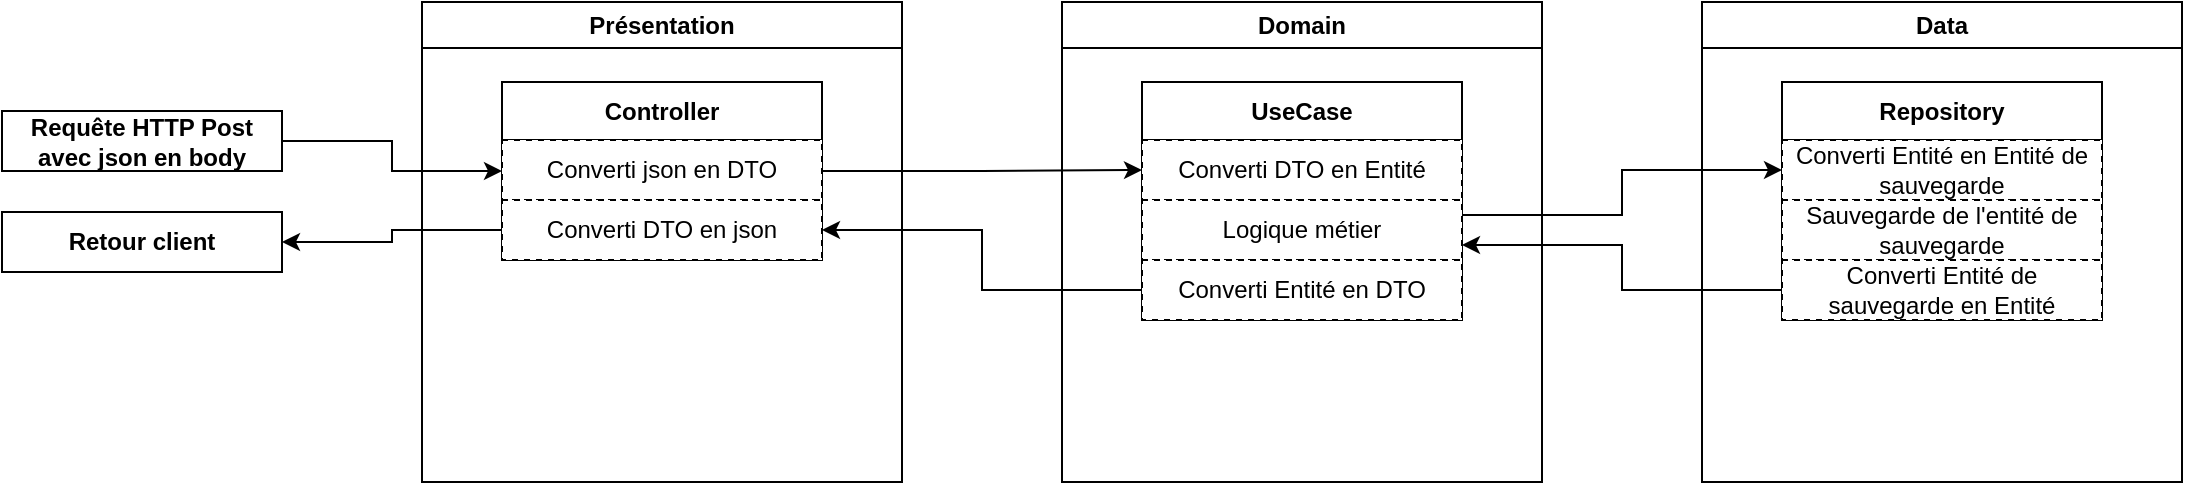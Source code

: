 <mxfile version="24.7.17" pages="2">
  <diagram name="Page-1" id="CaXkXUvOBg7vX2cqOLv2">
    <mxGraphModel dx="1195" dy="756" grid="1" gridSize="10" guides="1" tooltips="1" connect="1" arrows="1" fold="1" page="1" pageScale="1" pageWidth="1169" pageHeight="827" math="0" shadow="0">
      <root>
        <mxCell id="0" />
        <mxCell id="1" parent="0" />
        <mxCell id="g9Ufnjew2kcysCVe8RVA-1" value="Présentation" style="swimlane;whiteSpace=wrap;html=1;" vertex="1" parent="1">
          <mxGeometry x="240" y="40" width="240" height="240" as="geometry" />
        </mxCell>
        <mxCell id="g9Ufnjew2kcysCVe8RVA-4" value="Controller" style="swimlane;fontStyle=1;align=center;verticalAlign=middle;childLayout=stackLayout;horizontal=1;startSize=29;horizontalStack=0;resizeParent=1;resizeParentMax=0;resizeLast=0;collapsible=0;marginBottom=0;html=1;whiteSpace=wrap;" vertex="1" parent="g9Ufnjew2kcysCVe8RVA-1">
          <mxGeometry x="40" y="40" width="160" height="89" as="geometry" />
        </mxCell>
        <mxCell id="g9Ufnjew2kcysCVe8RVA-18" value="Converti json en DTO" style="fontStyle=0;dashed=1;html=1;whiteSpace=wrap;" vertex="1" parent="g9Ufnjew2kcysCVe8RVA-4">
          <mxGeometry y="29" width="160" height="30" as="geometry" />
        </mxCell>
        <mxCell id="g9Ufnjew2kcysCVe8RVA-30" value="Converti DTO en json" style="fontStyle=0;dashed=1;html=1;whiteSpace=wrap;" vertex="1" parent="g9Ufnjew2kcysCVe8RVA-4">
          <mxGeometry y="59" width="160" height="30" as="geometry" />
        </mxCell>
        <mxCell id="g9Ufnjew2kcysCVe8RVA-2" value="Domain&lt;span style=&quot;color: rgba(0, 0, 0, 0); font-family: monospace; font-size: 0px; font-weight: 400; text-align: start; text-wrap: nowrap;&quot;&gt;%3CmxGraphModel%3E%3Croot%3E%3CmxCell%20id%3D%220%22%2F%3E%3CmxCell%20id%3D%221%22%20parent%3D%220%22%2F%3E%3CmxCell%20id%3D%222%22%20value%3D%22Pr%C3%A9sentation%22%20style%3D%22swimlane%3BwhiteSpace%3Dwrap%3Bhtml%3D1%3B%22%20vertex%3D%221%22%20parent%3D%221%22%3E%3CmxGeometry%20x%3D%2240%22%20y%3D%2240%22%20width%3D%22200%22%20height%3D%22200%22%20as%3D%22geometry%22%2F%3E%3C%2FmxCell%3E%3C%2Froot%3E%3C%2FmxGraphModel%3E&lt;/span&gt;" style="swimlane;whiteSpace=wrap;html=1;" vertex="1" parent="1">
          <mxGeometry x="560" y="40" width="240" height="240" as="geometry" />
        </mxCell>
        <mxCell id="g9Ufnjew2kcysCVe8RVA-12" value="UseCase" style="swimlane;fontStyle=1;align=center;verticalAlign=middle;childLayout=stackLayout;horizontal=1;startSize=29;horizontalStack=0;resizeParent=1;resizeParentMax=0;resizeLast=0;collapsible=0;marginBottom=0;html=1;whiteSpace=wrap;" vertex="1" parent="g9Ufnjew2kcysCVe8RVA-2">
          <mxGeometry x="40" y="40" width="160" height="119" as="geometry" />
        </mxCell>
        <mxCell id="g9Ufnjew2kcysCVe8RVA-19" value="Converti DTO en Entité" style="fontStyle=0;dashed=1;html=1;whiteSpace=wrap;" vertex="1" parent="g9Ufnjew2kcysCVe8RVA-12">
          <mxGeometry y="29" width="160" height="30" as="geometry" />
        </mxCell>
        <mxCell id="g9Ufnjew2kcysCVe8RVA-20" value="Logique métier" style="fontStyle=0;dashed=1;html=1;whiteSpace=wrap;" vertex="1" parent="g9Ufnjew2kcysCVe8RVA-12">
          <mxGeometry y="59" width="160" height="30" as="geometry" />
        </mxCell>
        <mxCell id="g9Ufnjew2kcysCVe8RVA-28" value="Converti Entité en DTO" style="fontStyle=0;dashed=1;html=1;whiteSpace=wrap;" vertex="1" parent="g9Ufnjew2kcysCVe8RVA-12">
          <mxGeometry y="89" width="160" height="30" as="geometry" />
        </mxCell>
        <mxCell id="g9Ufnjew2kcysCVe8RVA-3" value="Data" style="swimlane;whiteSpace=wrap;html=1;" vertex="1" parent="1">
          <mxGeometry x="880" y="40" width="240" height="240" as="geometry" />
        </mxCell>
        <mxCell id="g9Ufnjew2kcysCVe8RVA-21" value="Repository" style="swimlane;fontStyle=1;align=center;verticalAlign=middle;childLayout=stackLayout;horizontal=1;startSize=29;horizontalStack=0;resizeParent=1;resizeParentMax=0;resizeLast=0;collapsible=0;marginBottom=0;html=1;whiteSpace=wrap;" vertex="1" parent="g9Ufnjew2kcysCVe8RVA-3">
          <mxGeometry x="40" y="40" width="160" height="119" as="geometry" />
        </mxCell>
        <mxCell id="g9Ufnjew2kcysCVe8RVA-22" value="Converti Entité en Entité de sauvegarde" style="fontStyle=0;dashed=1;html=1;whiteSpace=wrap;" vertex="1" parent="g9Ufnjew2kcysCVe8RVA-21">
          <mxGeometry y="29" width="160" height="30" as="geometry" />
        </mxCell>
        <mxCell id="g9Ufnjew2kcysCVe8RVA-23" value="Sauvegarde de l&#39;entité de sauvegarde" style="fontStyle=0;dashed=1;html=1;whiteSpace=wrap;" vertex="1" parent="g9Ufnjew2kcysCVe8RVA-21">
          <mxGeometry y="59" width="160" height="30" as="geometry" />
        </mxCell>
        <mxCell id="g9Ufnjew2kcysCVe8RVA-26" value="Converti Entité de sauvegarde en Entité" style="fontStyle=0;dashed=1;html=1;whiteSpace=wrap;" vertex="1" parent="g9Ufnjew2kcysCVe8RVA-21">
          <mxGeometry y="89" width="160" height="30" as="geometry" />
        </mxCell>
        <mxCell id="g9Ufnjew2kcysCVe8RVA-10" style="edgeStyle=orthogonalEdgeStyle;rounded=0;orthogonalLoop=1;jettySize=auto;html=1;exitX=1;exitY=0.5;exitDx=0;exitDy=0;entryX=0;entryY=0.5;entryDx=0;entryDy=0;" edge="1" parent="1" source="g9Ufnjew2kcysCVe8RVA-9" target="g9Ufnjew2kcysCVe8RVA-4">
          <mxGeometry relative="1" as="geometry" />
        </mxCell>
        <mxCell id="g9Ufnjew2kcysCVe8RVA-9" value="Requête HTTP Post avec json en body" style="fontStyle=1;whiteSpace=wrap;html=1;" vertex="1" parent="1">
          <mxGeometry x="30" y="94.5" width="140" height="30" as="geometry" />
        </mxCell>
        <mxCell id="g9Ufnjew2kcysCVe8RVA-24" style="edgeStyle=orthogonalEdgeStyle;rounded=0;orthogonalLoop=1;jettySize=auto;html=1;exitX=1;exitY=0.25;exitDx=0;exitDy=0;" edge="1" parent="1" source="g9Ufnjew2kcysCVe8RVA-20" target="g9Ufnjew2kcysCVe8RVA-22">
          <mxGeometry relative="1" as="geometry" />
        </mxCell>
        <mxCell id="g9Ufnjew2kcysCVe8RVA-29" style="edgeStyle=orthogonalEdgeStyle;rounded=0;orthogonalLoop=1;jettySize=auto;html=1;exitX=0;exitY=0.5;exitDx=0;exitDy=0;entryX=1;entryY=0.75;entryDx=0;entryDy=0;" edge="1" parent="1" source="g9Ufnjew2kcysCVe8RVA-26" target="g9Ufnjew2kcysCVe8RVA-20">
          <mxGeometry relative="1" as="geometry" />
        </mxCell>
        <mxCell id="g9Ufnjew2kcysCVe8RVA-31" style="edgeStyle=orthogonalEdgeStyle;rounded=0;orthogonalLoop=1;jettySize=auto;html=1;exitX=0;exitY=0.5;exitDx=0;exitDy=0;entryX=1;entryY=0.5;entryDx=0;entryDy=0;" edge="1" parent="1" source="g9Ufnjew2kcysCVe8RVA-28" target="g9Ufnjew2kcysCVe8RVA-30">
          <mxGeometry relative="1" as="geometry" />
        </mxCell>
        <mxCell id="g9Ufnjew2kcysCVe8RVA-32" value="Retour client" style="fontStyle=1;whiteSpace=wrap;html=1;" vertex="1" parent="1">
          <mxGeometry x="30" y="145" width="140" height="30" as="geometry" />
        </mxCell>
        <mxCell id="g9Ufnjew2kcysCVe8RVA-33" style="edgeStyle=orthogonalEdgeStyle;rounded=0;orthogonalLoop=1;jettySize=auto;html=1;exitX=0;exitY=0.5;exitDx=0;exitDy=0;entryX=1;entryY=0.5;entryDx=0;entryDy=0;" edge="1" parent="1" source="g9Ufnjew2kcysCVe8RVA-30" target="g9Ufnjew2kcysCVe8RVA-32">
          <mxGeometry relative="1" as="geometry" />
        </mxCell>
        <mxCell id="g9Ufnjew2kcysCVe8RVA-34" style="edgeStyle=orthogonalEdgeStyle;rounded=0;orthogonalLoop=1;jettySize=auto;html=1;exitX=1;exitY=0.5;exitDx=0;exitDy=0;" edge="1" parent="1" source="g9Ufnjew2kcysCVe8RVA-4" target="g9Ufnjew2kcysCVe8RVA-19">
          <mxGeometry relative="1" as="geometry" />
        </mxCell>
      </root>
    </mxGraphModel>
  </diagram>
  <diagram id="WCadWHB7yF45kba1pReo" name="Page-2">
    <mxGraphModel dx="1005" dy="728" grid="1" gridSize="10" guides="1" tooltips="1" connect="1" arrows="1" fold="1" page="1" pageScale="1" pageWidth="1169" pageHeight="827" math="0" shadow="0">
      <root>
        <mxCell id="0" />
        <mxCell id="1" parent="0" />
        <mxCell id="frFIUI72BrHDJWNj_c6a-5" value="RssFeed" style="swimlane;fontStyle=0;childLayout=stackLayout;horizontal=1;startSize=26;fillColor=none;horizontalStack=0;resizeParent=1;resizeParentMax=0;resizeLast=0;collapsible=1;marginBottom=0;whiteSpace=wrap;html=1;" vertex="1" parent="1">
          <mxGeometry x="280" y="200" width="160" height="156" as="geometry" />
        </mxCell>
        <mxCell id="frFIUI72BrHDJWNj_c6a-6" value="+ id: number" style="text;strokeColor=none;fillColor=none;align=left;verticalAlign=top;spacingLeft=4;spacingRight=4;overflow=hidden;rotatable=0;points=[[0,0.5],[1,0.5]];portConstraint=eastwest;whiteSpace=wrap;html=1;" vertex="1" parent="frFIUI72BrHDJWNj_c6a-5">
          <mxGeometry y="26" width="160" height="26" as="geometry" />
        </mxCell>
        <mxCell id="frFIUI72BrHDJWNj_c6a-7" value="+ title: string" style="text;strokeColor=none;fillColor=none;align=left;verticalAlign=top;spacingLeft=4;spacingRight=4;overflow=hidden;rotatable=0;points=[[0,0.5],[1,0.5]];portConstraint=eastwest;whiteSpace=wrap;html=1;" vertex="1" parent="frFIUI72BrHDJWNj_c6a-5">
          <mxGeometry y="52" width="160" height="26" as="geometry" />
        </mxCell>
        <mxCell id="frFIUI72BrHDJWNj_c6a-44" value="+ url: string" style="text;strokeColor=none;fillColor=none;align=left;verticalAlign=top;spacingLeft=4;spacingRight=4;overflow=hidden;rotatable=0;points=[[0,0.5],[1,0.5]];portConstraint=eastwest;whiteSpace=wrap;html=1;" vertex="1" parent="frFIUI72BrHDJWNj_c6a-5">
          <mxGeometry y="78" width="160" height="26" as="geometry" />
        </mxCell>
        <mxCell id="frFIUI72BrHDJWNj_c6a-8" value="+ description?: string" style="text;strokeColor=none;fillColor=none;align=left;verticalAlign=top;spacingLeft=4;spacingRight=4;overflow=hidden;rotatable=0;points=[[0,0.5],[1,0.5]];portConstraint=eastwest;whiteSpace=wrap;html=1;" vertex="1" parent="frFIUI72BrHDJWNj_c6a-5">
          <mxGeometry y="104" width="160" height="26" as="geometry" />
        </mxCell>
        <mxCell id="frFIUI72BrHDJWNj_c6a-9" value="+ collection: Collection" style="text;strokeColor=none;fillColor=none;align=left;verticalAlign=top;spacingLeft=4;spacingRight=4;overflow=hidden;rotatable=0;points=[[0,0.5],[1,0.5]];portConstraint=eastwest;whiteSpace=wrap;html=1;" vertex="1" parent="frFIUI72BrHDJWNj_c6a-5">
          <mxGeometry y="130" width="160" height="26" as="geometry" />
        </mxCell>
        <mxCell id="frFIUI72BrHDJWNj_c6a-15" style="edgeStyle=orthogonalEdgeStyle;rounded=0;orthogonalLoop=1;jettySize=auto;html=1;" edge="1" parent="1" source="frFIUI72BrHDJWNj_c6a-10" target="frFIUI72BrHDJWNj_c6a-9">
          <mxGeometry relative="1" as="geometry" />
        </mxCell>
        <mxCell id="frFIUI72BrHDJWNj_c6a-10" value="Collection" style="swimlane;fontStyle=0;childLayout=stackLayout;horizontal=1;startSize=26;fillColor=none;horizontalStack=0;resizeParent=1;resizeParentMax=0;resizeLast=0;collapsible=1;marginBottom=0;whiteSpace=wrap;html=1;" vertex="1" parent="1">
          <mxGeometry x="40" y="200" width="160" height="104" as="geometry" />
        </mxCell>
        <mxCell id="frFIUI72BrHDJWNj_c6a-11" value="+ id: number" style="text;strokeColor=none;fillColor=none;align=left;verticalAlign=top;spacingLeft=4;spacingRight=4;overflow=hidden;rotatable=0;points=[[0,0.5],[1,0.5]];portConstraint=eastwest;whiteSpace=wrap;html=1;" vertex="1" parent="frFIUI72BrHDJWNj_c6a-10">
          <mxGeometry y="26" width="160" height="26" as="geometry" />
        </mxCell>
        <mxCell id="frFIUI72BrHDJWNj_c6a-12" value="+ name: string" style="text;strokeColor=none;fillColor=none;align=left;verticalAlign=top;spacingLeft=4;spacingRight=4;overflow=hidden;rotatable=0;points=[[0,0.5],[1,0.5]];portConstraint=eastwest;whiteSpace=wrap;html=1;" vertex="1" parent="frFIUI72BrHDJWNj_c6a-10">
          <mxGeometry y="52" width="160" height="26" as="geometry" />
        </mxCell>
        <mxCell id="frFIUI72BrHDJWNj_c6a-13" value="+ description?: string" style="text;strokeColor=none;fillColor=none;align=left;verticalAlign=top;spacingLeft=4;spacingRight=4;overflow=hidden;rotatable=0;points=[[0,0.5],[1,0.5]];portConstraint=eastwest;whiteSpace=wrap;html=1;" vertex="1" parent="frFIUI72BrHDJWNj_c6a-10">
          <mxGeometry y="78" width="160" height="26" as="geometry" />
        </mxCell>
        <mxCell id="frFIUI72BrHDJWNj_c6a-49" style="edgeStyle=orthogonalEdgeStyle;rounded=0;orthogonalLoop=1;jettySize=auto;html=1;" edge="1" parent="1" source="frFIUI72BrHDJWNj_c6a-16" target="frFIUI72BrHDJWNj_c6a-48">
          <mxGeometry relative="1" as="geometry" />
        </mxCell>
        <mxCell id="frFIUI72BrHDJWNj_c6a-16" value="Article" style="swimlane;fontStyle=0;childLayout=stackLayout;horizontal=1;startSize=26;fillColor=none;horizontalStack=0;resizeParent=1;resizeParentMax=0;resizeLast=0;collapsible=1;marginBottom=0;whiteSpace=wrap;html=1;" vertex="1" parent="1">
          <mxGeometry x="520" y="200" width="160" height="338" as="geometry" />
        </mxCell>
        <mxCell id="frFIUI72BrHDJWNj_c6a-17" value="+ id: number" style="text;strokeColor=none;fillColor=none;align=left;verticalAlign=top;spacingLeft=4;spacingRight=4;overflow=hidden;rotatable=0;points=[[0,0.5],[1,0.5]];portConstraint=eastwest;whiteSpace=wrap;html=1;" vertex="1" parent="frFIUI72BrHDJWNj_c6a-16">
          <mxGeometry y="26" width="160" height="26" as="geometry" />
        </mxCell>
        <mxCell id="frFIUI72BrHDJWNj_c6a-18" value="+ title: string" style="text;strokeColor=none;fillColor=none;align=left;verticalAlign=top;spacingLeft=4;spacingRight=4;overflow=hidden;rotatable=0;points=[[0,0.5],[1,0.5]];portConstraint=eastwest;whiteSpace=wrap;html=1;" vertex="1" parent="frFIUI72BrHDJWNj_c6a-16">
          <mxGeometry y="52" width="160" height="26" as="geometry" />
        </mxCell>
        <mxCell id="frFIUI72BrHDJWNj_c6a-19" value="+ link: string" style="text;strokeColor=none;fillColor=none;align=left;verticalAlign=top;spacingLeft=4;spacingRight=4;overflow=hidden;rotatable=0;points=[[0,0.5],[1,0.5]];portConstraint=eastwest;whiteSpace=wrap;html=1;" vertex="1" parent="frFIUI72BrHDJWNj_c6a-16">
          <mxGeometry y="78" width="160" height="26" as="geometry" />
        </mxCell>
        <mxCell id="frFIUI72BrHDJWNj_c6a-46" value="+ description?: string" style="text;strokeColor=none;fillColor=none;align=left;verticalAlign=top;spacingLeft=4;spacingRight=4;overflow=hidden;rotatable=0;points=[[0,0.5],[1,0.5]];portConstraint=eastwest;whiteSpace=wrap;html=1;" vertex="1" parent="frFIUI72BrHDJWNj_c6a-16">
          <mxGeometry y="104" width="160" height="26" as="geometry" />
        </mxCell>
        <mxCell id="frFIUI72BrHDJWNj_c6a-47" value="+ content?: string" style="text;strokeColor=none;fillColor=none;align=left;verticalAlign=top;spacingLeft=4;spacingRight=4;overflow=hidden;rotatable=0;points=[[0,0.5],[1,0.5]];portConstraint=eastwest;whiteSpace=wrap;html=1;" vertex="1" parent="frFIUI72BrHDJWNj_c6a-16">
          <mxGeometry y="130" width="160" height="26" as="geometry" />
        </mxCell>
        <mxCell id="frFIUI72BrHDJWNj_c6a-20" value="+ publicationDate: Date" style="text;strokeColor=none;fillColor=none;align=left;verticalAlign=top;spacingLeft=4;spacingRight=4;overflow=hidden;rotatable=0;points=[[0,0.5],[1,0.5]];portConstraint=eastwest;whiteSpace=wrap;html=1;" vertex="1" parent="frFIUI72BrHDJWNj_c6a-16">
          <mxGeometry y="156" width="160" height="26" as="geometry" />
        </mxCell>
        <mxCell id="frFIUI72BrHDJWNj_c6a-45" value="+ tag: string[]" style="text;strokeColor=none;fillColor=none;align=left;verticalAlign=top;spacingLeft=4;spacingRight=4;overflow=hidden;rotatable=0;points=[[0,0.5],[1,0.5]];portConstraint=eastwest;whiteSpace=wrap;html=1;" vertex="1" parent="frFIUI72BrHDJWNj_c6a-16">
          <mxGeometry y="182" width="160" height="26" as="geometry" />
        </mxCell>
        <mxCell id="frFIUI72BrHDJWNj_c6a-21" value="+ isRead: boolean" style="text;strokeColor=none;fillColor=none;align=left;verticalAlign=top;spacingLeft=4;spacingRight=4;overflow=hidden;rotatable=0;points=[[0,0.5],[1,0.5]];portConstraint=eastwest;whiteSpace=wrap;html=1;" vertex="1" parent="frFIUI72BrHDJWNj_c6a-16">
          <mxGeometry y="208" width="160" height="26" as="geometry" />
        </mxCell>
        <mxCell id="frFIUI72BrHDJWNj_c6a-22" value="+ isFavorite: boolean" style="text;strokeColor=none;fillColor=none;align=left;verticalAlign=top;spacingLeft=4;spacingRight=4;overflow=hidden;rotatable=0;points=[[0,0.5],[1,0.5]];portConstraint=eastwest;whiteSpace=wrap;html=1;" vertex="1" parent="frFIUI72BrHDJWNj_c6a-16">
          <mxGeometry y="234" width="160" height="26" as="geometry" />
        </mxCell>
        <mxCell id="frFIUI72BrHDJWNj_c6a-23" value="+ isArchived: boolean" style="text;strokeColor=none;fillColor=none;align=left;verticalAlign=top;spacingLeft=4;spacingRight=4;overflow=hidden;rotatable=0;points=[[0,0.5],[1,0.5]];portConstraint=eastwest;whiteSpace=wrap;html=1;" vertex="1" parent="frFIUI72BrHDJWNj_c6a-16">
          <mxGeometry y="260" width="160" height="26" as="geometry" />
        </mxCell>
        <mxCell id="frFIUI72BrHDJWNj_c6a-24" value="+ isSaved: boolean" style="text;strokeColor=none;fillColor=none;align=left;verticalAlign=top;spacingLeft=4;spacingRight=4;overflow=hidden;rotatable=0;points=[[0,0.5],[1,0.5]];portConstraint=eastwest;whiteSpace=wrap;html=1;" vertex="1" parent="frFIUI72BrHDJWNj_c6a-16">
          <mxGeometry y="286" width="160" height="26" as="geometry" />
        </mxCell>
        <mxCell id="frFIUI72BrHDJWNj_c6a-26" value="+ feed: RssFeed" style="text;strokeColor=none;fillColor=none;align=left;verticalAlign=top;spacingLeft=4;spacingRight=4;overflow=hidden;rotatable=0;points=[[0,0.5],[1,0.5]];portConstraint=eastwest;whiteSpace=wrap;html=1;" vertex="1" parent="frFIUI72BrHDJWNj_c6a-16">
          <mxGeometry y="312" width="160" height="26" as="geometry" />
        </mxCell>
        <mxCell id="frFIUI72BrHDJWNj_c6a-27" style="edgeStyle=orthogonalEdgeStyle;rounded=0;orthogonalLoop=1;jettySize=auto;html=1;" edge="1" parent="1" source="frFIUI72BrHDJWNj_c6a-5" target="frFIUI72BrHDJWNj_c6a-26">
          <mxGeometry relative="1" as="geometry" />
        </mxCell>
        <mxCell id="frFIUI72BrHDJWNj_c6a-28" value="AIAnalysis" style="swimlane;fontStyle=0;childLayout=stackLayout;horizontal=1;startSize=26;fillColor=none;horizontalStack=0;resizeParent=1;resizeParentMax=0;resizeLast=0;collapsible=1;marginBottom=0;whiteSpace=wrap;html=1;" vertex="1" parent="1">
          <mxGeometry x="760" y="200" width="160" height="182" as="geometry" />
        </mxCell>
        <mxCell id="frFIUI72BrHDJWNj_c6a-29" value="+ id: number" style="text;strokeColor=none;fillColor=none;align=left;verticalAlign=top;spacingLeft=4;spacingRight=4;overflow=hidden;rotatable=0;points=[[0,0.5],[1,0.5]];portConstraint=eastwest;whiteSpace=wrap;html=1;" vertex="1" parent="frFIUI72BrHDJWNj_c6a-28">
          <mxGeometry y="26" width="160" height="26" as="geometry" />
        </mxCell>
        <mxCell id="frFIUI72BrHDJWNj_c6a-48" value="+ article: Article" style="text;strokeColor=none;fillColor=none;align=left;verticalAlign=top;spacingLeft=4;spacingRight=4;overflow=hidden;rotatable=0;points=[[0,0.5],[1,0.5]];portConstraint=eastwest;whiteSpace=wrap;html=1;" vertex="1" parent="frFIUI72BrHDJWNj_c6a-28">
          <mxGeometry y="52" width="160" height="26" as="geometry" />
        </mxCell>
        <mxCell id="frFIUI72BrHDJWNj_c6a-31" value="+ agent: AIAgent" style="text;strokeColor=none;fillColor=none;align=left;verticalAlign=top;spacingLeft=4;spacingRight=4;overflow=hidden;rotatable=0;points=[[0,0.5],[1,0.5]];portConstraint=eastwest;whiteSpace=wrap;html=1;" vertex="1" parent="frFIUI72BrHDJWNj_c6a-28">
          <mxGeometry y="78" width="160" height="26" as="geometry" />
        </mxCell>
        <mxCell id="frFIUI72BrHDJWNj_c6a-32" value="+ isRelevant: boolean" style="text;strokeColor=none;fillColor=none;align=left;verticalAlign=top;spacingLeft=4;spacingRight=4;overflow=hidden;rotatable=0;points=[[0,0.5],[1,0.5]];portConstraint=eastwest;whiteSpace=wrap;html=1;" vertex="1" parent="frFIUI72BrHDJWNj_c6a-28">
          <mxGeometry y="104" width="160" height="26" as="geometry" />
        </mxCell>
        <mxCell id="frFIUI72BrHDJWNj_c6a-33" value="+ recommendation: string[]" style="text;strokeColor=none;fillColor=none;align=left;verticalAlign=top;spacingLeft=4;spacingRight=4;overflow=hidden;rotatable=0;points=[[0,0.5],[1,0.5]];portConstraint=eastwest;whiteSpace=wrap;html=1;" vertex="1" parent="frFIUI72BrHDJWNj_c6a-28">
          <mxGeometry y="130" width="160" height="26" as="geometry" />
        </mxCell>
        <mxCell id="frFIUI72BrHDJWNj_c6a-34" value="+ analysisDate: Date" style="text;strokeColor=none;fillColor=none;align=left;verticalAlign=top;spacingLeft=4;spacingRight=4;overflow=hidden;rotatable=0;points=[[0,0.5],[1,0.5]];portConstraint=eastwest;whiteSpace=wrap;html=1;" vertex="1" parent="frFIUI72BrHDJWNj_c6a-28">
          <mxGeometry y="156" width="160" height="26" as="geometry" />
        </mxCell>
        <mxCell id="frFIUI72BrHDJWNj_c6a-43" style="edgeStyle=orthogonalEdgeStyle;rounded=0;orthogonalLoop=1;jettySize=auto;html=1;" edge="1" parent="1" source="frFIUI72BrHDJWNj_c6a-36" target="frFIUI72BrHDJWNj_c6a-31">
          <mxGeometry relative="1" as="geometry" />
        </mxCell>
        <mxCell id="frFIUI72BrHDJWNj_c6a-36" value="AIAgent" style="swimlane;fontStyle=0;childLayout=stackLayout;horizontal=1;startSize=26;fillColor=none;horizontalStack=0;resizeParent=1;resizeParentMax=0;resizeLast=0;collapsible=1;marginBottom=0;whiteSpace=wrap;html=1;" vertex="1" parent="1">
          <mxGeometry x="1000" y="200" width="160" height="182" as="geometry" />
        </mxCell>
        <mxCell id="frFIUI72BrHDJWNj_c6a-37" value="+ id: number" style="text;strokeColor=none;fillColor=none;align=left;verticalAlign=top;spacingLeft=4;spacingRight=4;overflow=hidden;rotatable=0;points=[[0,0.5],[1,0.5]];portConstraint=eastwest;whiteSpace=wrap;html=1;" vertex="1" parent="frFIUI72BrHDJWNj_c6a-36">
          <mxGeometry y="26" width="160" height="26" as="geometry" />
        </mxCell>
        <mxCell id="frFIUI72BrHDJWNj_c6a-38" value="+ name: string" style="text;strokeColor=none;fillColor=none;align=left;verticalAlign=top;spacingLeft=4;spacingRight=4;overflow=hidden;rotatable=0;points=[[0,0.5],[1,0.5]];portConstraint=eastwest;whiteSpace=wrap;html=1;" vertex="1" parent="frFIUI72BrHDJWNj_c6a-36">
          <mxGeometry y="52" width="160" height="26" as="geometry" />
        </mxCell>
        <mxCell id="frFIUI72BrHDJWNj_c6a-39" value="+ description?: string" style="text;strokeColor=none;fillColor=none;align=left;verticalAlign=top;spacingLeft=4;spacingRight=4;overflow=hidden;rotatable=0;points=[[0,0.5],[1,0.5]];portConstraint=eastwest;whiteSpace=wrap;html=1;" vertex="1" parent="frFIUI72BrHDJWNj_c6a-36">
          <mxGeometry y="78" width="160" height="26" as="geometry" />
        </mxCell>
        <mxCell id="frFIUI72BrHDJWNj_c6a-40" value="+ provider: string" style="text;strokeColor=none;fillColor=none;align=left;verticalAlign=top;spacingLeft=4;spacingRight=4;overflow=hidden;rotatable=0;points=[[0,0.5],[1,0.5]];portConstraint=eastwest;whiteSpace=wrap;html=1;" vertex="1" parent="frFIUI72BrHDJWNj_c6a-36">
          <mxGeometry y="104" width="160" height="26" as="geometry" />
        </mxCell>
        <mxCell id="frFIUI72BrHDJWNj_c6a-41" value="+ role: string" style="text;strokeColor=none;fillColor=none;align=left;verticalAlign=top;spacingLeft=4;spacingRight=4;overflow=hidden;rotatable=0;points=[[0,0.5],[1,0.5]];portConstraint=eastwest;whiteSpace=wrap;html=1;" vertex="1" parent="frFIUI72BrHDJWNj_c6a-36">
          <mxGeometry y="130" width="160" height="26" as="geometry" />
        </mxCell>
        <mxCell id="frFIUI72BrHDJWNj_c6a-42" value="+ configuration: json" style="text;strokeColor=none;fillColor=none;align=left;verticalAlign=top;spacingLeft=4;spacingRight=4;overflow=hidden;rotatable=0;points=[[0,0.5],[1,0.5]];portConstraint=eastwest;whiteSpace=wrap;html=1;" vertex="1" parent="frFIUI72BrHDJWNj_c6a-36">
          <mxGeometry y="156" width="160" height="26" as="geometry" />
        </mxCell>
      </root>
    </mxGraphModel>
  </diagram>
</mxfile>
